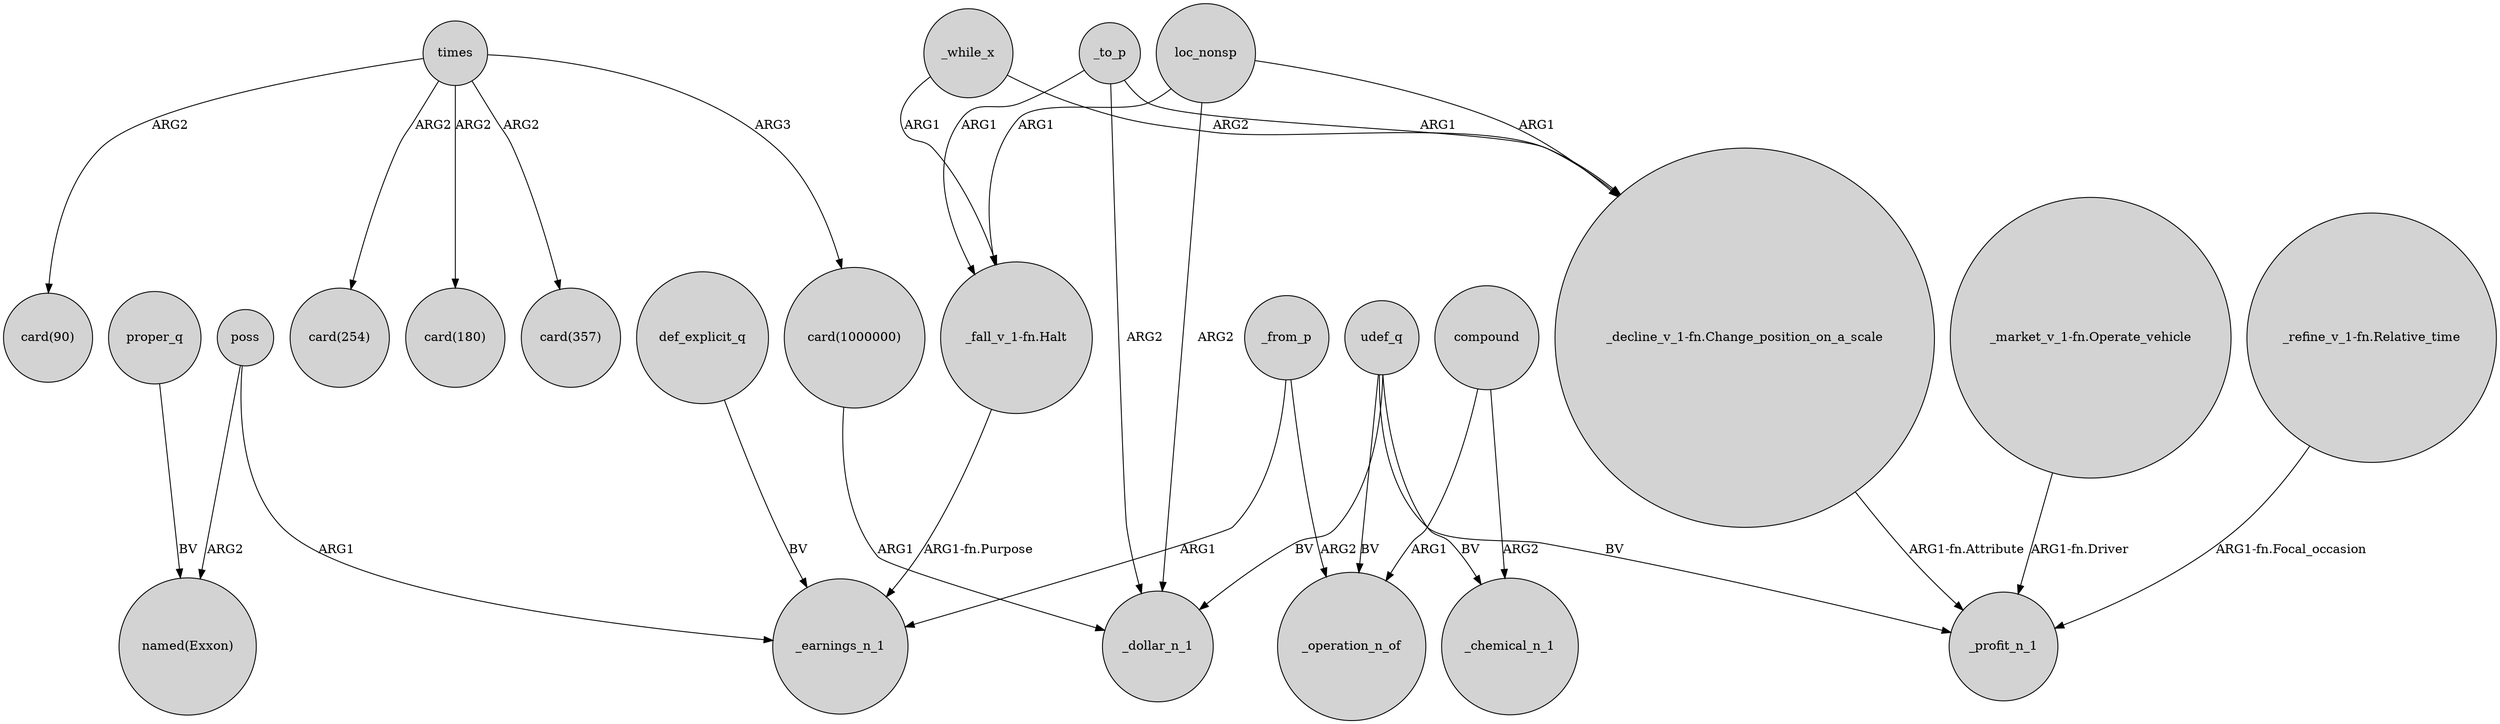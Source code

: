 digraph {
	node [shape=circle style=filled]
	times -> "card(180)" [label=ARG2]
	"_fall_v_1-fn.Halt" -> _earnings_n_1 [label="ARG1-fn.Purpose"]
	times -> "card(357)" [label=ARG2]
	compound -> _chemical_n_1 [label=ARG2]
	"_decline_v_1-fn.Change_position_on_a_scale" -> _profit_n_1 [label="ARG1-fn.Attribute"]
	loc_nonsp -> "_decline_v_1-fn.Change_position_on_a_scale" [label=ARG1]
	loc_nonsp -> _dollar_n_1 [label=ARG2]
	_to_p -> "_decline_v_1-fn.Change_position_on_a_scale" [label=ARG1]
	times -> "card(1000000)" [label=ARG3]
	udef_q -> _profit_n_1 [label=BV]
	compound -> _operation_n_of [label=ARG1]
	_to_p -> _dollar_n_1 [label=ARG2]
	udef_q -> _chemical_n_1 [label=BV]
	proper_q -> "named(Exxon)" [label=BV]
	times -> "card(90)" [label=ARG2]
	"_market_v_1-fn.Operate_vehicle" -> _profit_n_1 [label="ARG1-fn.Driver"]
	loc_nonsp -> "_fall_v_1-fn.Halt" [label=ARG1]
	udef_q -> _operation_n_of [label=BV]
	def_explicit_q -> _earnings_n_1 [label=BV]
	udef_q -> _dollar_n_1 [label=BV]
	poss -> _earnings_n_1 [label=ARG1]
	_while_x -> "_decline_v_1-fn.Change_position_on_a_scale" [label=ARG2]
	"card(1000000)" -> _dollar_n_1 [label=ARG1]
	_while_x -> "_fall_v_1-fn.Halt" [label=ARG1]
	"_refine_v_1-fn.Relative_time" -> _profit_n_1 [label="ARG1-fn.Focal_occasion"]
	poss -> "named(Exxon)" [label=ARG2]
	_from_p -> _operation_n_of [label=ARG2]
	_from_p -> _earnings_n_1 [label=ARG1]
	_to_p -> "_fall_v_1-fn.Halt" [label=ARG1]
	times -> "card(254)" [label=ARG2]
}
